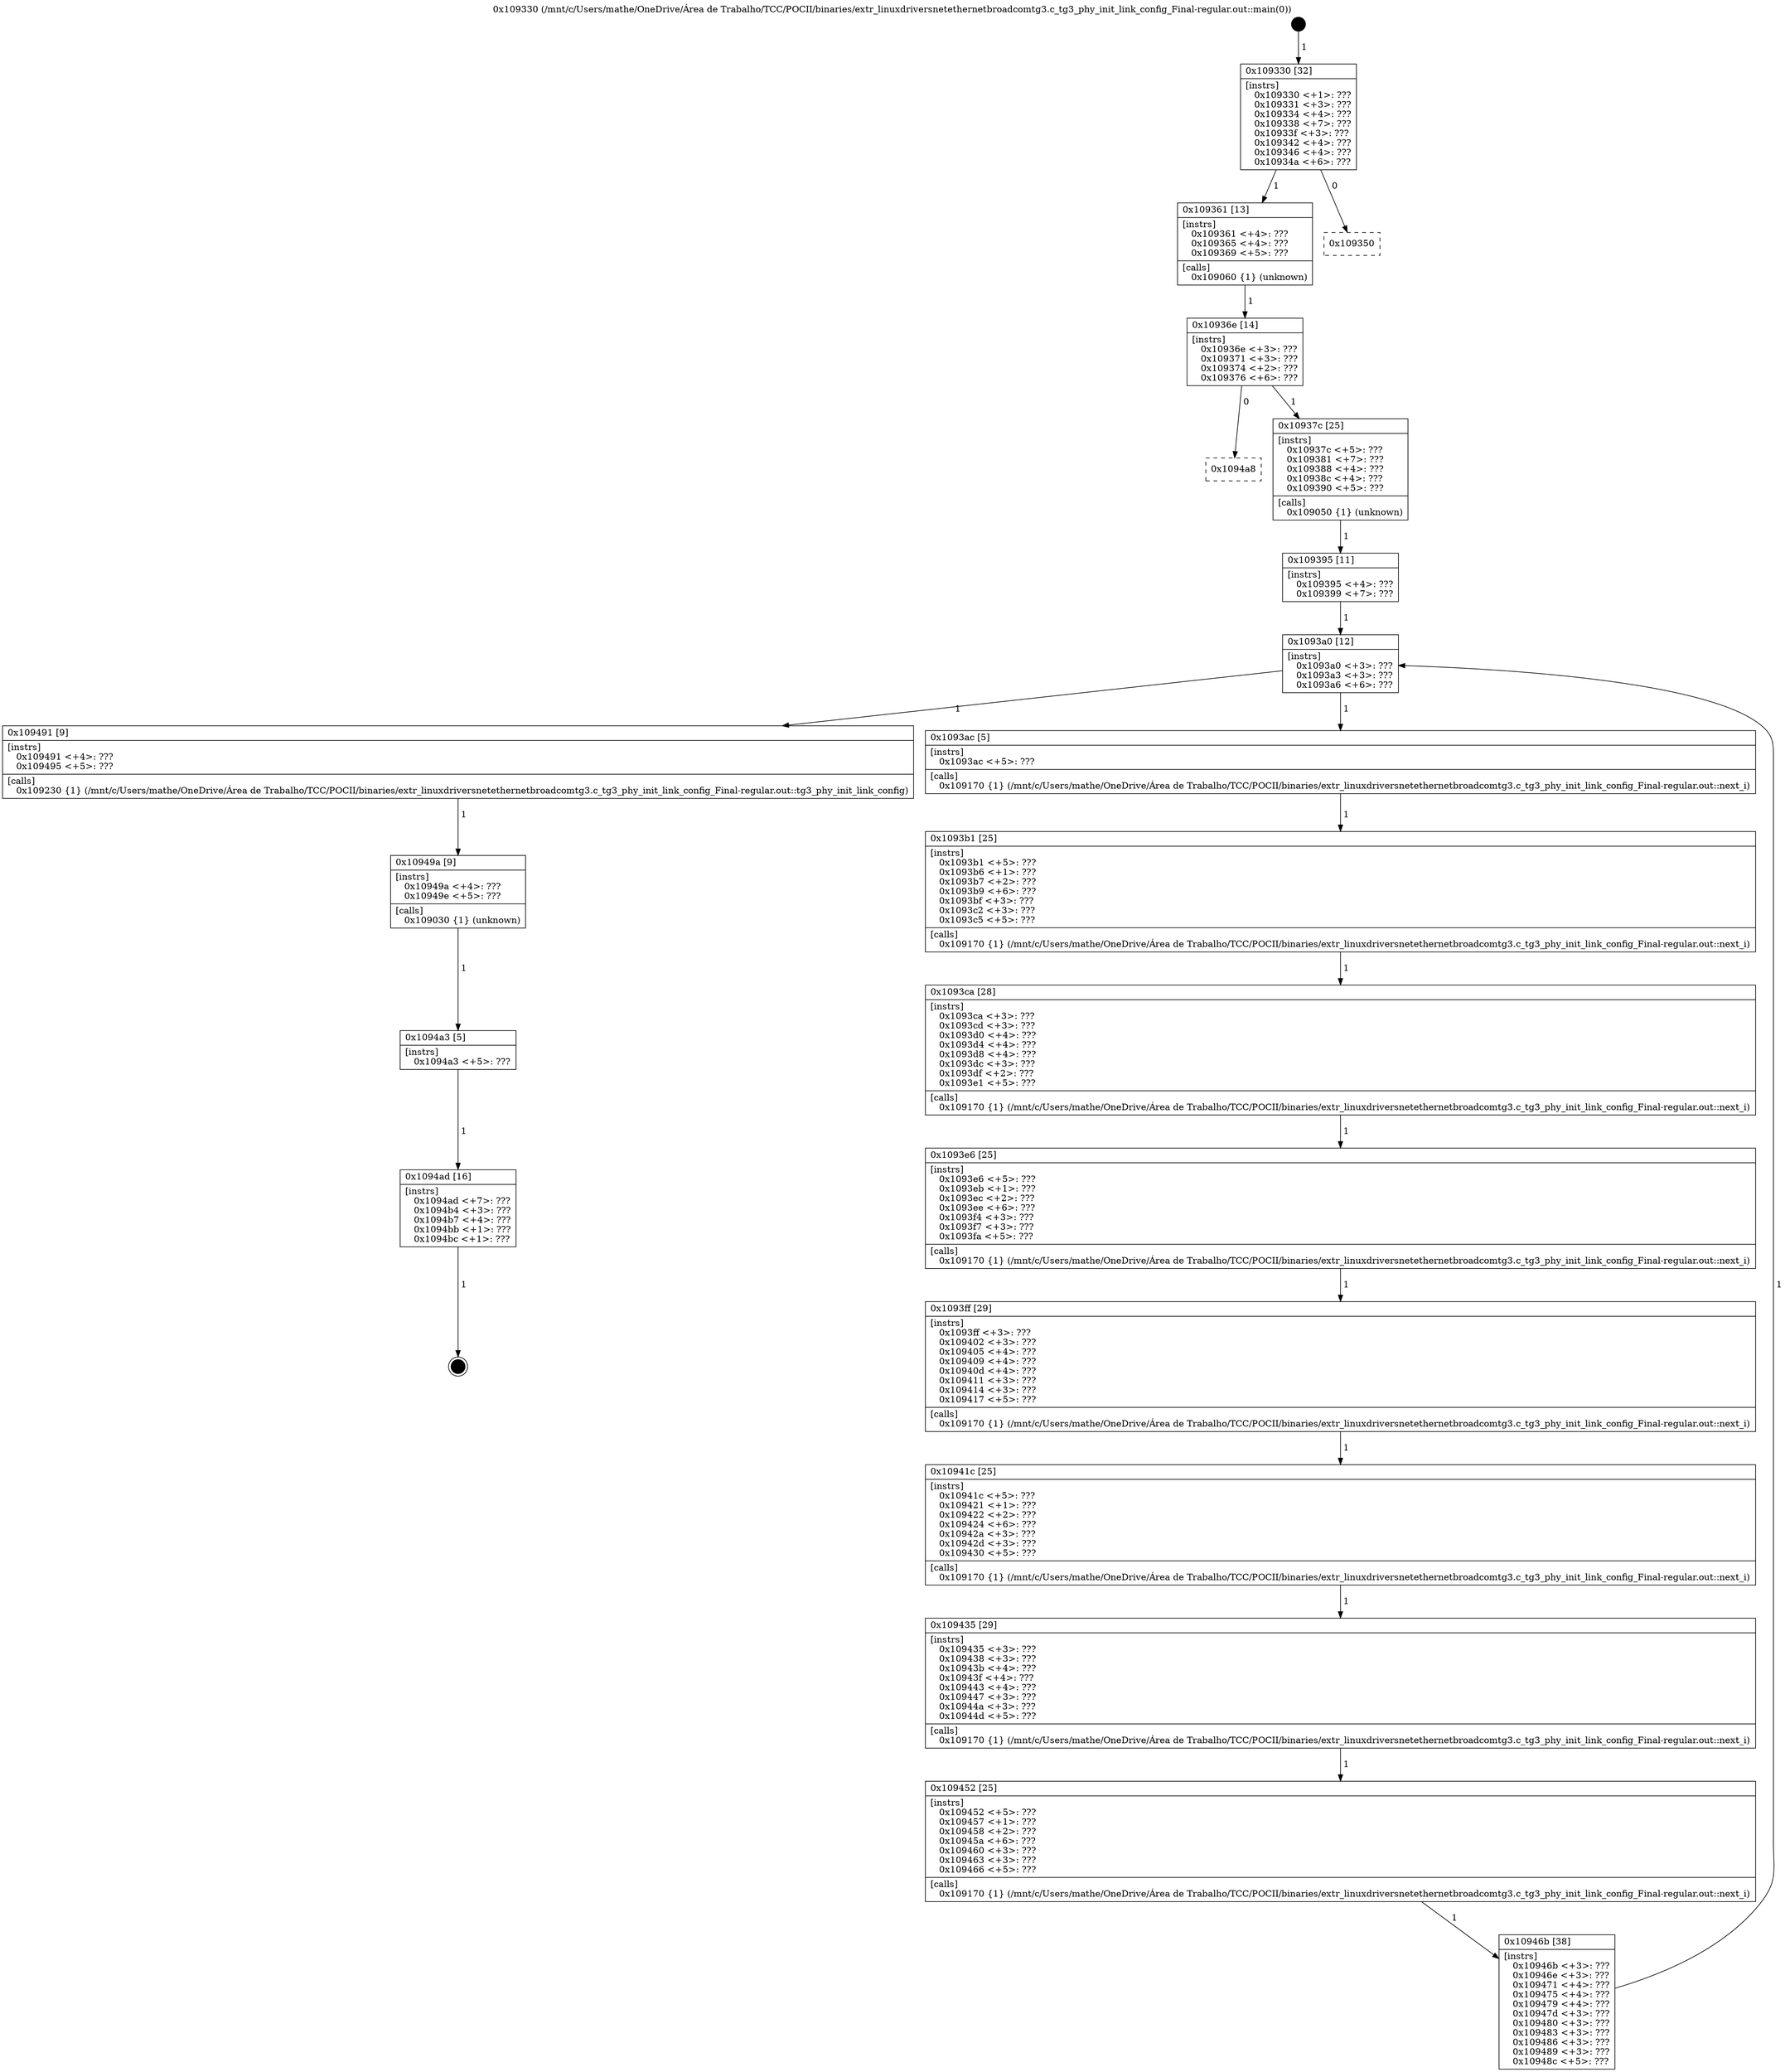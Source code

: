 digraph "0x109330" {
  label = "0x109330 (/mnt/c/Users/mathe/OneDrive/Área de Trabalho/TCC/POCII/binaries/extr_linuxdriversnetethernetbroadcomtg3.c_tg3_phy_init_link_config_Final-regular.out::main(0))"
  labelloc = "t"
  node[shape=record]

  Entry [label="",width=0.3,height=0.3,shape=circle,fillcolor=black,style=filled]
  "0x109330" [label="{
     0x109330 [32]\l
     | [instrs]\l
     &nbsp;&nbsp;0x109330 \<+1\>: ???\l
     &nbsp;&nbsp;0x109331 \<+3\>: ???\l
     &nbsp;&nbsp;0x109334 \<+4\>: ???\l
     &nbsp;&nbsp;0x109338 \<+7\>: ???\l
     &nbsp;&nbsp;0x10933f \<+3\>: ???\l
     &nbsp;&nbsp;0x109342 \<+4\>: ???\l
     &nbsp;&nbsp;0x109346 \<+4\>: ???\l
     &nbsp;&nbsp;0x10934a \<+6\>: ???\l
  }"]
  "0x109361" [label="{
     0x109361 [13]\l
     | [instrs]\l
     &nbsp;&nbsp;0x109361 \<+4\>: ???\l
     &nbsp;&nbsp;0x109365 \<+4\>: ???\l
     &nbsp;&nbsp;0x109369 \<+5\>: ???\l
     | [calls]\l
     &nbsp;&nbsp;0x109060 \{1\} (unknown)\l
  }"]
  "0x109350" [label="{
     0x109350\l
  }", style=dashed]
  "0x10936e" [label="{
     0x10936e [14]\l
     | [instrs]\l
     &nbsp;&nbsp;0x10936e \<+3\>: ???\l
     &nbsp;&nbsp;0x109371 \<+3\>: ???\l
     &nbsp;&nbsp;0x109374 \<+2\>: ???\l
     &nbsp;&nbsp;0x109376 \<+6\>: ???\l
  }"]
  "0x1094a8" [label="{
     0x1094a8\l
  }", style=dashed]
  "0x10937c" [label="{
     0x10937c [25]\l
     | [instrs]\l
     &nbsp;&nbsp;0x10937c \<+5\>: ???\l
     &nbsp;&nbsp;0x109381 \<+7\>: ???\l
     &nbsp;&nbsp;0x109388 \<+4\>: ???\l
     &nbsp;&nbsp;0x10938c \<+4\>: ???\l
     &nbsp;&nbsp;0x109390 \<+5\>: ???\l
     | [calls]\l
     &nbsp;&nbsp;0x109050 \{1\} (unknown)\l
  }"]
  Exit [label="",width=0.3,height=0.3,shape=circle,fillcolor=black,style=filled,peripheries=2]
  "0x1093a0" [label="{
     0x1093a0 [12]\l
     | [instrs]\l
     &nbsp;&nbsp;0x1093a0 \<+3\>: ???\l
     &nbsp;&nbsp;0x1093a3 \<+3\>: ???\l
     &nbsp;&nbsp;0x1093a6 \<+6\>: ???\l
  }"]
  "0x109491" [label="{
     0x109491 [9]\l
     | [instrs]\l
     &nbsp;&nbsp;0x109491 \<+4\>: ???\l
     &nbsp;&nbsp;0x109495 \<+5\>: ???\l
     | [calls]\l
     &nbsp;&nbsp;0x109230 \{1\} (/mnt/c/Users/mathe/OneDrive/Área de Trabalho/TCC/POCII/binaries/extr_linuxdriversnetethernetbroadcomtg3.c_tg3_phy_init_link_config_Final-regular.out::tg3_phy_init_link_config)\l
  }"]
  "0x1093ac" [label="{
     0x1093ac [5]\l
     | [instrs]\l
     &nbsp;&nbsp;0x1093ac \<+5\>: ???\l
     | [calls]\l
     &nbsp;&nbsp;0x109170 \{1\} (/mnt/c/Users/mathe/OneDrive/Área de Trabalho/TCC/POCII/binaries/extr_linuxdriversnetethernetbroadcomtg3.c_tg3_phy_init_link_config_Final-regular.out::next_i)\l
  }"]
  "0x1093b1" [label="{
     0x1093b1 [25]\l
     | [instrs]\l
     &nbsp;&nbsp;0x1093b1 \<+5\>: ???\l
     &nbsp;&nbsp;0x1093b6 \<+1\>: ???\l
     &nbsp;&nbsp;0x1093b7 \<+2\>: ???\l
     &nbsp;&nbsp;0x1093b9 \<+6\>: ???\l
     &nbsp;&nbsp;0x1093bf \<+3\>: ???\l
     &nbsp;&nbsp;0x1093c2 \<+3\>: ???\l
     &nbsp;&nbsp;0x1093c5 \<+5\>: ???\l
     | [calls]\l
     &nbsp;&nbsp;0x109170 \{1\} (/mnt/c/Users/mathe/OneDrive/Área de Trabalho/TCC/POCII/binaries/extr_linuxdriversnetethernetbroadcomtg3.c_tg3_phy_init_link_config_Final-regular.out::next_i)\l
  }"]
  "0x1093ca" [label="{
     0x1093ca [28]\l
     | [instrs]\l
     &nbsp;&nbsp;0x1093ca \<+3\>: ???\l
     &nbsp;&nbsp;0x1093cd \<+3\>: ???\l
     &nbsp;&nbsp;0x1093d0 \<+4\>: ???\l
     &nbsp;&nbsp;0x1093d4 \<+4\>: ???\l
     &nbsp;&nbsp;0x1093d8 \<+4\>: ???\l
     &nbsp;&nbsp;0x1093dc \<+3\>: ???\l
     &nbsp;&nbsp;0x1093df \<+2\>: ???\l
     &nbsp;&nbsp;0x1093e1 \<+5\>: ???\l
     | [calls]\l
     &nbsp;&nbsp;0x109170 \{1\} (/mnt/c/Users/mathe/OneDrive/Área de Trabalho/TCC/POCII/binaries/extr_linuxdriversnetethernetbroadcomtg3.c_tg3_phy_init_link_config_Final-regular.out::next_i)\l
  }"]
  "0x1093e6" [label="{
     0x1093e6 [25]\l
     | [instrs]\l
     &nbsp;&nbsp;0x1093e6 \<+5\>: ???\l
     &nbsp;&nbsp;0x1093eb \<+1\>: ???\l
     &nbsp;&nbsp;0x1093ec \<+2\>: ???\l
     &nbsp;&nbsp;0x1093ee \<+6\>: ???\l
     &nbsp;&nbsp;0x1093f4 \<+3\>: ???\l
     &nbsp;&nbsp;0x1093f7 \<+3\>: ???\l
     &nbsp;&nbsp;0x1093fa \<+5\>: ???\l
     | [calls]\l
     &nbsp;&nbsp;0x109170 \{1\} (/mnt/c/Users/mathe/OneDrive/Área de Trabalho/TCC/POCII/binaries/extr_linuxdriversnetethernetbroadcomtg3.c_tg3_phy_init_link_config_Final-regular.out::next_i)\l
  }"]
  "0x1093ff" [label="{
     0x1093ff [29]\l
     | [instrs]\l
     &nbsp;&nbsp;0x1093ff \<+3\>: ???\l
     &nbsp;&nbsp;0x109402 \<+3\>: ???\l
     &nbsp;&nbsp;0x109405 \<+4\>: ???\l
     &nbsp;&nbsp;0x109409 \<+4\>: ???\l
     &nbsp;&nbsp;0x10940d \<+4\>: ???\l
     &nbsp;&nbsp;0x109411 \<+3\>: ???\l
     &nbsp;&nbsp;0x109414 \<+3\>: ???\l
     &nbsp;&nbsp;0x109417 \<+5\>: ???\l
     | [calls]\l
     &nbsp;&nbsp;0x109170 \{1\} (/mnt/c/Users/mathe/OneDrive/Área de Trabalho/TCC/POCII/binaries/extr_linuxdriversnetethernetbroadcomtg3.c_tg3_phy_init_link_config_Final-regular.out::next_i)\l
  }"]
  "0x10941c" [label="{
     0x10941c [25]\l
     | [instrs]\l
     &nbsp;&nbsp;0x10941c \<+5\>: ???\l
     &nbsp;&nbsp;0x109421 \<+1\>: ???\l
     &nbsp;&nbsp;0x109422 \<+2\>: ???\l
     &nbsp;&nbsp;0x109424 \<+6\>: ???\l
     &nbsp;&nbsp;0x10942a \<+3\>: ???\l
     &nbsp;&nbsp;0x10942d \<+3\>: ???\l
     &nbsp;&nbsp;0x109430 \<+5\>: ???\l
     | [calls]\l
     &nbsp;&nbsp;0x109170 \{1\} (/mnt/c/Users/mathe/OneDrive/Área de Trabalho/TCC/POCII/binaries/extr_linuxdriversnetethernetbroadcomtg3.c_tg3_phy_init_link_config_Final-regular.out::next_i)\l
  }"]
  "0x109435" [label="{
     0x109435 [29]\l
     | [instrs]\l
     &nbsp;&nbsp;0x109435 \<+3\>: ???\l
     &nbsp;&nbsp;0x109438 \<+3\>: ???\l
     &nbsp;&nbsp;0x10943b \<+4\>: ???\l
     &nbsp;&nbsp;0x10943f \<+4\>: ???\l
     &nbsp;&nbsp;0x109443 \<+4\>: ???\l
     &nbsp;&nbsp;0x109447 \<+3\>: ???\l
     &nbsp;&nbsp;0x10944a \<+3\>: ???\l
     &nbsp;&nbsp;0x10944d \<+5\>: ???\l
     | [calls]\l
     &nbsp;&nbsp;0x109170 \{1\} (/mnt/c/Users/mathe/OneDrive/Área de Trabalho/TCC/POCII/binaries/extr_linuxdriversnetethernetbroadcomtg3.c_tg3_phy_init_link_config_Final-regular.out::next_i)\l
  }"]
  "0x109452" [label="{
     0x109452 [25]\l
     | [instrs]\l
     &nbsp;&nbsp;0x109452 \<+5\>: ???\l
     &nbsp;&nbsp;0x109457 \<+1\>: ???\l
     &nbsp;&nbsp;0x109458 \<+2\>: ???\l
     &nbsp;&nbsp;0x10945a \<+6\>: ???\l
     &nbsp;&nbsp;0x109460 \<+3\>: ???\l
     &nbsp;&nbsp;0x109463 \<+3\>: ???\l
     &nbsp;&nbsp;0x109466 \<+5\>: ???\l
     | [calls]\l
     &nbsp;&nbsp;0x109170 \{1\} (/mnt/c/Users/mathe/OneDrive/Área de Trabalho/TCC/POCII/binaries/extr_linuxdriversnetethernetbroadcomtg3.c_tg3_phy_init_link_config_Final-regular.out::next_i)\l
  }"]
  "0x10946b" [label="{
     0x10946b [38]\l
     | [instrs]\l
     &nbsp;&nbsp;0x10946b \<+3\>: ???\l
     &nbsp;&nbsp;0x10946e \<+3\>: ???\l
     &nbsp;&nbsp;0x109471 \<+4\>: ???\l
     &nbsp;&nbsp;0x109475 \<+4\>: ???\l
     &nbsp;&nbsp;0x109479 \<+4\>: ???\l
     &nbsp;&nbsp;0x10947d \<+3\>: ???\l
     &nbsp;&nbsp;0x109480 \<+3\>: ???\l
     &nbsp;&nbsp;0x109483 \<+3\>: ???\l
     &nbsp;&nbsp;0x109486 \<+3\>: ???\l
     &nbsp;&nbsp;0x109489 \<+3\>: ???\l
     &nbsp;&nbsp;0x10948c \<+5\>: ???\l
  }"]
  "0x109395" [label="{
     0x109395 [11]\l
     | [instrs]\l
     &nbsp;&nbsp;0x109395 \<+4\>: ???\l
     &nbsp;&nbsp;0x109399 \<+7\>: ???\l
  }"]
  "0x10949a" [label="{
     0x10949a [9]\l
     | [instrs]\l
     &nbsp;&nbsp;0x10949a \<+4\>: ???\l
     &nbsp;&nbsp;0x10949e \<+5\>: ???\l
     | [calls]\l
     &nbsp;&nbsp;0x109030 \{1\} (unknown)\l
  }"]
  "0x1094a3" [label="{
     0x1094a3 [5]\l
     | [instrs]\l
     &nbsp;&nbsp;0x1094a3 \<+5\>: ???\l
  }"]
  "0x1094ad" [label="{
     0x1094ad [16]\l
     | [instrs]\l
     &nbsp;&nbsp;0x1094ad \<+7\>: ???\l
     &nbsp;&nbsp;0x1094b4 \<+3\>: ???\l
     &nbsp;&nbsp;0x1094b7 \<+4\>: ???\l
     &nbsp;&nbsp;0x1094bb \<+1\>: ???\l
     &nbsp;&nbsp;0x1094bc \<+1\>: ???\l
  }"]
  Entry -> "0x109330" [label=" 1"]
  "0x109330" -> "0x109361" [label=" 1"]
  "0x109330" -> "0x109350" [label=" 0"]
  "0x109361" -> "0x10936e" [label=" 1"]
  "0x10936e" -> "0x1094a8" [label=" 0"]
  "0x10936e" -> "0x10937c" [label=" 1"]
  "0x1094ad" -> Exit [label=" 1"]
  "0x10937c" -> "0x109395" [label=" 1"]
  "0x1093a0" -> "0x109491" [label=" 1"]
  "0x1093a0" -> "0x1093ac" [label=" 1"]
  "0x1093ac" -> "0x1093b1" [label=" 1"]
  "0x1093b1" -> "0x1093ca" [label=" 1"]
  "0x1093ca" -> "0x1093e6" [label=" 1"]
  "0x1093e6" -> "0x1093ff" [label=" 1"]
  "0x1093ff" -> "0x10941c" [label=" 1"]
  "0x10941c" -> "0x109435" [label=" 1"]
  "0x109435" -> "0x109452" [label=" 1"]
  "0x109452" -> "0x10946b" [label=" 1"]
  "0x109395" -> "0x1093a0" [label=" 1"]
  "0x10946b" -> "0x1093a0" [label=" 1"]
  "0x109491" -> "0x10949a" [label=" 1"]
  "0x10949a" -> "0x1094a3" [label=" 1"]
  "0x1094a3" -> "0x1094ad" [label=" 1"]
}
